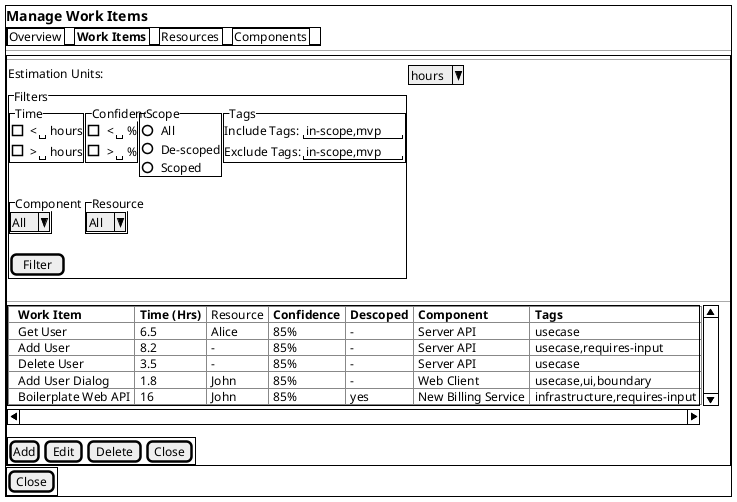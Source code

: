 @startsalt "Manage Work Items"

    {+
        == Manage Work Items
        {+
            {/ Overview | <b>Work Items | Resources | Components }
        }
        ---
        {+
            ---
            {
                Estimation Units: | ^hours^
                {^Filters
                    {^Time
                        [ ] < | "" | hours
                        [ ] > | "" | hours
                    } |
                    {^Confidence
                        [ ] < | "" | %
                        [ ] > | "" | %
                    } |
                    {^Scope
                        ( ) All 
                        ( ) De-scoped
                        ( ) Scoped
                    } |
                    {^Tags
                        Include Tags: | "in-scope,mvp"
                        Exclude Tags: | "in-scope,mvp"
                    }
                    {^Component
                        ^All^
                    } |
                    {^Resource
                        ^All^
                    }
                    
                    [Filter]
                }
            }
            ---
            {S
                {T#
                    +<b>Work Item | <b>Time (Hrs) | Resource | <b>Confidence | <b>Descoped | <b>Component | <b>Tags
                    +Get User | 6.5 | Alice | 85% | - | Server API | usecase
                    +Add User | 8.2 | - | 85%  | - | Server API | usecase,requires-input
                    +Delete User | 3.5 | -  | 85%  | - | Server API | usecase
                    +Add User Dialog | 1.8 | John   | 85%  | - | Web Client | usecase,ui,boundary
                    +Boilerplate Web API | 16 | John  | 85%  | yes | New Billing Service | infrastructure,requires-input
                }
            }

            {+
                [Add] | [Edit] | [Delete] | [Close]
            }
        }

        {+
            [Close]
        }
    }
@endsalt